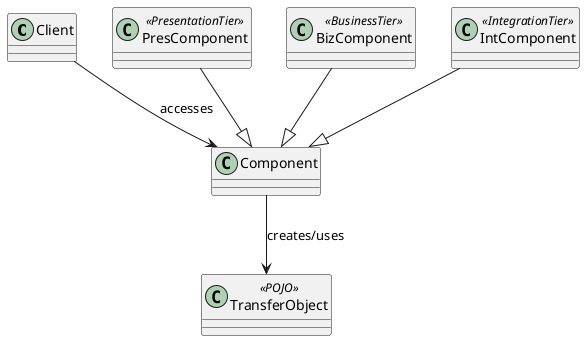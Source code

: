 @startuml

Client --> Component : "accesses"
Component --> TransferObject : "creates/uses"
PresComponent --|> Component
BizComponent --|> Component
IntComponent --|> Component

Class TransferObject <<POJO>>
Class PresComponent <<PresentationTier>>
Class BizComponent <<BusinessTier>>
Class IntComponent <<IntegrationTier>>

@enduml
